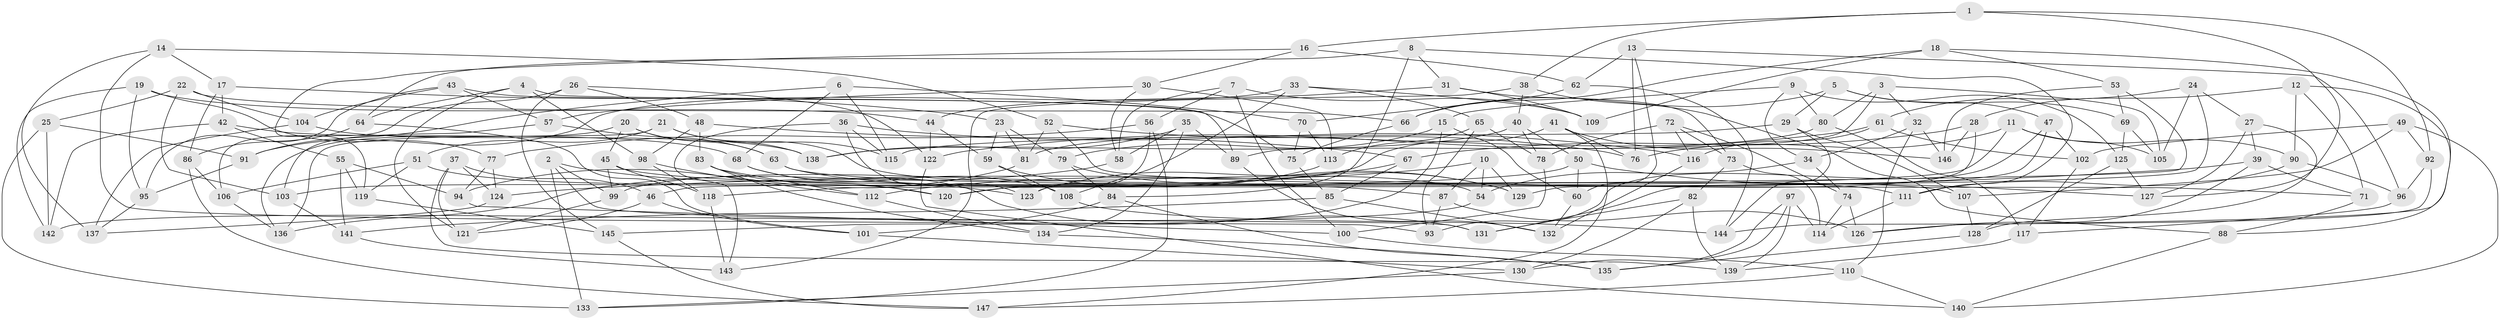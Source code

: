 // coarse degree distribution, {11: 0.05405405405405406, 9: 0.05405405405405406, 8: 0.02702702702702703, 10: 0.06756756756756757, 12: 0.04054054054054054, 4: 0.6486486486486487, 7: 0.02702702702702703, 3: 0.08108108108108109}
// Generated by graph-tools (version 1.1) at 2025/53/03/04/25 22:53:44]
// undirected, 147 vertices, 294 edges
graph export_dot {
  node [color=gray90,style=filled];
  1;
  2;
  3;
  4;
  5;
  6;
  7;
  8;
  9;
  10;
  11;
  12;
  13;
  14;
  15;
  16;
  17;
  18;
  19;
  20;
  21;
  22;
  23;
  24;
  25;
  26;
  27;
  28;
  29;
  30;
  31;
  32;
  33;
  34;
  35;
  36;
  37;
  38;
  39;
  40;
  41;
  42;
  43;
  44;
  45;
  46;
  47;
  48;
  49;
  50;
  51;
  52;
  53;
  54;
  55;
  56;
  57;
  58;
  59;
  60;
  61;
  62;
  63;
  64;
  65;
  66;
  67;
  68;
  69;
  70;
  71;
  72;
  73;
  74;
  75;
  76;
  77;
  78;
  79;
  80;
  81;
  82;
  83;
  84;
  85;
  86;
  87;
  88;
  89;
  90;
  91;
  92;
  93;
  94;
  95;
  96;
  97;
  98;
  99;
  100;
  101;
  102;
  103;
  104;
  105;
  106;
  107;
  108;
  109;
  110;
  111;
  112;
  113;
  114;
  115;
  116;
  117;
  118;
  119;
  120;
  121;
  122;
  123;
  124;
  125;
  126;
  127;
  128;
  129;
  130;
  131;
  132;
  133;
  134;
  135;
  136;
  137;
  138;
  139;
  140;
  141;
  142;
  143;
  144;
  145;
  146;
  147;
  1 -- 16;
  1 -- 92;
  1 -- 38;
  1 -- 127;
  2 -- 131;
  2 -- 123;
  2 -- 133;
  2 -- 99;
  3 -- 32;
  3 -- 80;
  3 -- 105;
  3 -- 89;
  4 -- 98;
  4 -- 89;
  4 -- 64;
  4 -- 121;
  5 -- 29;
  5 -- 47;
  5 -- 69;
  5 -- 66;
  6 -- 115;
  6 -- 91;
  6 -- 68;
  6 -- 70;
  7 -- 109;
  7 -- 58;
  7 -- 56;
  7 -- 100;
  8 -- 84;
  8 -- 31;
  8 -- 111;
  8 -- 64;
  9 -- 80;
  9 -- 34;
  9 -- 15;
  9 -- 125;
  10 -- 112;
  10 -- 54;
  10 -- 87;
  10 -- 129;
  11 -- 105;
  11 -- 46;
  11 -- 90;
  11 -- 76;
  12 -- 28;
  12 -- 90;
  12 -- 88;
  12 -- 71;
  13 -- 60;
  13 -- 96;
  13 -- 76;
  13 -- 62;
  14 -- 17;
  14 -- 137;
  14 -- 93;
  14 -- 52;
  15 -- 79;
  15 -- 145;
  15 -- 60;
  16 -- 30;
  16 -- 62;
  16 -- 119;
  17 -- 86;
  17 -- 42;
  17 -- 23;
  18 -- 66;
  18 -- 109;
  18 -- 126;
  18 -- 53;
  19 -- 95;
  19 -- 44;
  19 -- 77;
  19 -- 142;
  20 -- 136;
  20 -- 138;
  20 -- 63;
  20 -- 45;
  21 -- 136;
  21 -- 51;
  21 -- 54;
  21 -- 115;
  22 -- 25;
  22 -- 66;
  22 -- 103;
  22 -- 104;
  23 -- 79;
  23 -- 81;
  23 -- 59;
  24 -- 120;
  24 -- 105;
  24 -- 27;
  24 -- 61;
  25 -- 91;
  25 -- 142;
  25 -- 133;
  26 -- 122;
  26 -- 145;
  26 -- 48;
  26 -- 106;
  27 -- 127;
  27 -- 128;
  27 -- 39;
  28 -- 129;
  28 -- 67;
  28 -- 146;
  29 -- 107;
  29 -- 115;
  29 -- 144;
  30 -- 57;
  30 -- 113;
  30 -- 58;
  31 -- 44;
  31 -- 73;
  31 -- 109;
  32 -- 110;
  32 -- 34;
  32 -- 146;
  33 -- 108;
  33 -- 65;
  33 -- 91;
  33 -- 109;
  34 -- 54;
  34 -- 74;
  35 -- 134;
  35 -- 58;
  35 -- 138;
  35 -- 89;
  36 -- 116;
  36 -- 143;
  36 -- 115;
  36 -- 123;
  37 -- 139;
  37 -- 46;
  37 -- 121;
  37 -- 124;
  38 -- 40;
  38 -- 88;
  38 -- 143;
  39 -- 71;
  39 -- 126;
  39 -- 124;
  40 -- 78;
  40 -- 50;
  40 -- 138;
  41 -- 146;
  41 -- 147;
  41 -- 99;
  41 -- 76;
  42 -- 55;
  42 -- 68;
  42 -- 142;
  43 -- 95;
  43 -- 104;
  43 -- 75;
  43 -- 57;
  44 -- 122;
  44 -- 59;
  45 -- 99;
  45 -- 111;
  45 -- 118;
  46 -- 121;
  46 -- 101;
  47 -- 131;
  47 -- 93;
  47 -- 102;
  48 -- 98;
  48 -- 67;
  48 -- 83;
  49 -- 102;
  49 -- 92;
  49 -- 140;
  49 -- 107;
  50 -- 60;
  50 -- 103;
  50 -- 127;
  51 -- 119;
  51 -- 106;
  51 -- 120;
  52 -- 81;
  52 -- 71;
  52 -- 76;
  53 -- 118;
  53 -- 146;
  53 -- 69;
  54 -- 142;
  55 -- 119;
  55 -- 94;
  55 -- 141;
  56 -- 123;
  56 -- 77;
  56 -- 133;
  57 -- 63;
  57 -- 103;
  58 -- 136;
  59 -- 129;
  59 -- 108;
  60 -- 132;
  61 -- 102;
  61 -- 122;
  61 -- 116;
  62 -- 70;
  62 -- 144;
  63 -- 107;
  63 -- 87;
  64 -- 86;
  64 -- 101;
  65 -- 78;
  65 -- 93;
  65 -- 113;
  66 -- 75;
  67 -- 85;
  67 -- 123;
  68 -- 131;
  68 -- 108;
  69 -- 125;
  69 -- 105;
  70 -- 75;
  70 -- 113;
  71 -- 88;
  72 -- 78;
  72 -- 73;
  72 -- 116;
  72 -- 74;
  73 -- 114;
  73 -- 82;
  74 -- 114;
  74 -- 126;
  75 -- 85;
  77 -- 124;
  77 -- 94;
  78 -- 100;
  79 -- 129;
  79 -- 84;
  80 -- 81;
  80 -- 117;
  81 -- 94;
  82 -- 130;
  82 -- 131;
  82 -- 139;
  83 -- 120;
  83 -- 134;
  83 -- 112;
  84 -- 135;
  84 -- 101;
  85 -- 141;
  85 -- 132;
  86 -- 147;
  86 -- 106;
  87 -- 126;
  87 -- 93;
  88 -- 140;
  89 -- 132;
  90 -- 111;
  90 -- 96;
  91 -- 95;
  92 -- 144;
  92 -- 96;
  94 -- 100;
  95 -- 137;
  96 -- 117;
  97 -- 130;
  97 -- 139;
  97 -- 135;
  97 -- 114;
  98 -- 118;
  98 -- 112;
  99 -- 121;
  100 -- 110;
  101 -- 130;
  102 -- 117;
  103 -- 141;
  104 -- 138;
  104 -- 137;
  106 -- 136;
  107 -- 128;
  108 -- 144;
  110 -- 140;
  110 -- 147;
  111 -- 114;
  112 -- 134;
  113 -- 120;
  116 -- 132;
  117 -- 139;
  118 -- 143;
  119 -- 145;
  122 -- 140;
  124 -- 137;
  125 -- 127;
  125 -- 128;
  128 -- 135;
  130 -- 133;
  134 -- 135;
  141 -- 143;
  145 -- 147;
}

